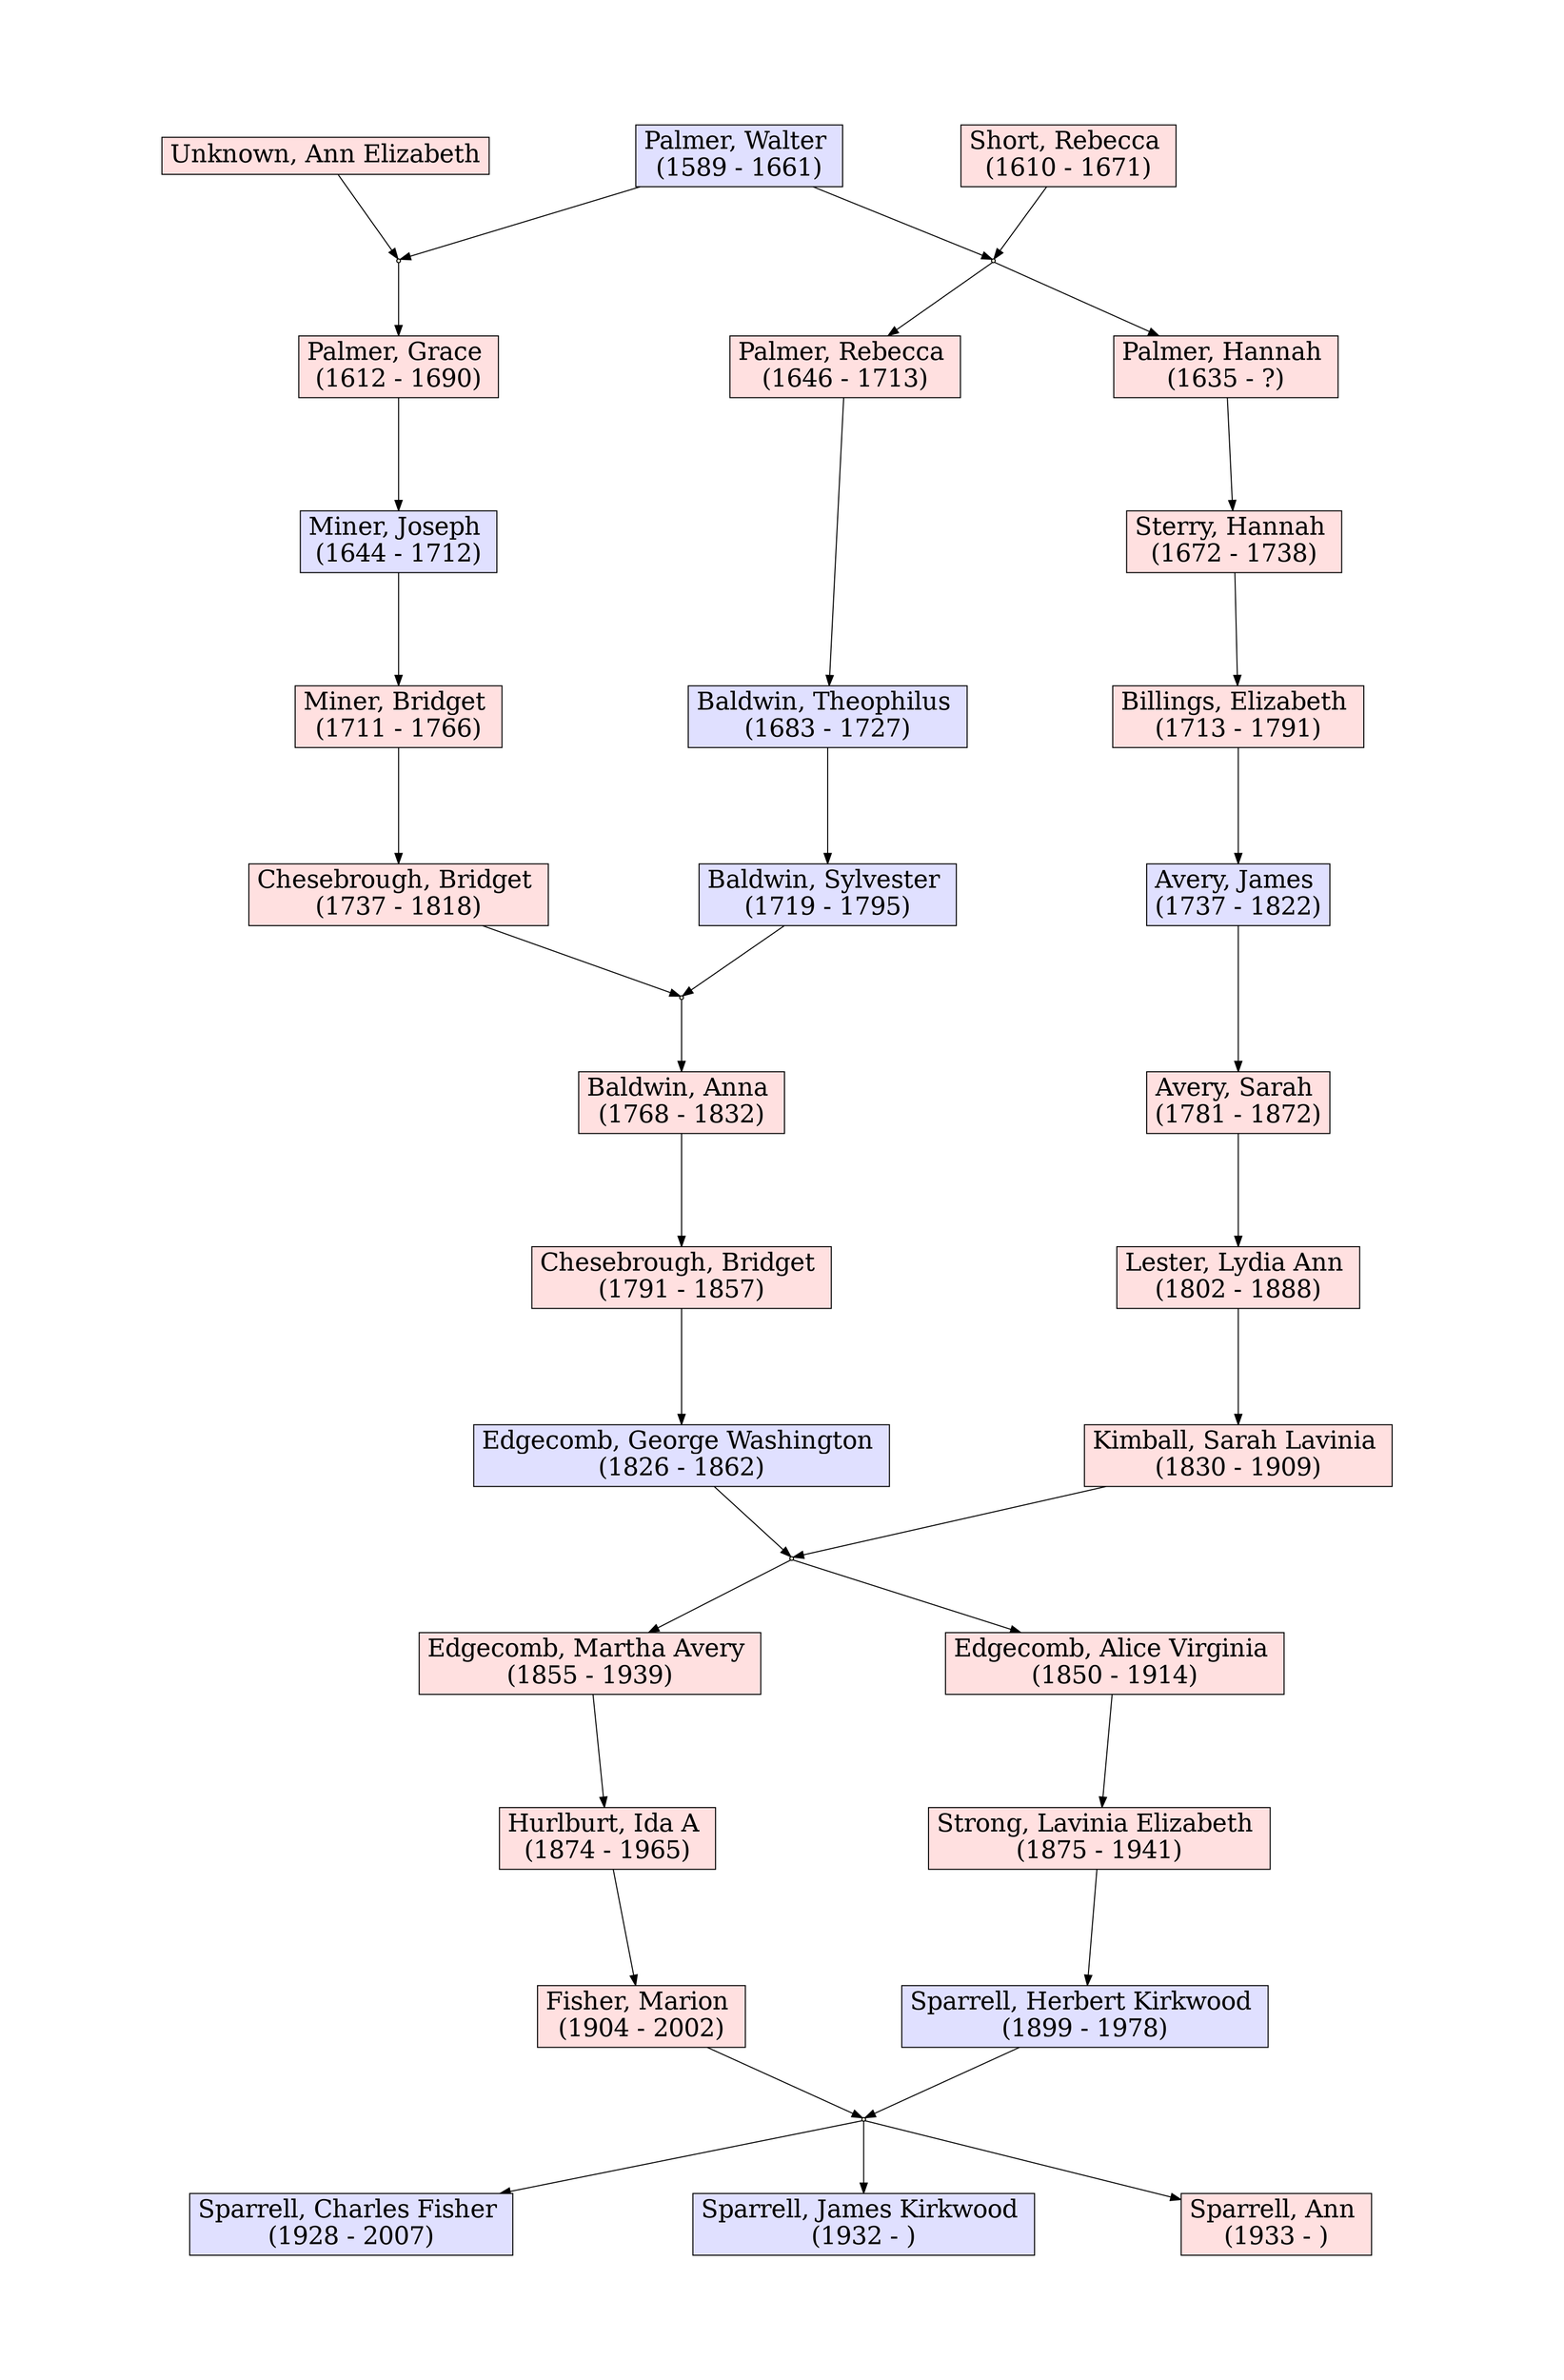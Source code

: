 digraph GRAMPS_graph
{
  bgcolor=white;
  center="true"; 
  charset="utf8";
  concentrate="false";
  dpi="72";
  graph [fontsize=14];
  margin="1.00,1.00"; 
  mclimit="99";
  nodesep="0.10";
  outputorder="edgesfirst";
#  page="21.00,32.00";
  pagedir="BL";
  rankdir="TB";
  ranksep="0.10";
  ratio="fill";
  searchsize="100";
  size="18.99,29.99"; 
  splines="true";

  edge [len=0.5 style=solid fontsize=14];
  node [style=filled fontsize=24];

# Number of people in database:    885
# Number of people of interest:    46
# Number of families in database:  475
# Number of families of interest:  22
# Additional people removed:       0
# Additional families removed:     0
# Initial list of people of interest:
# -> I0720, Ann Elizabeth Unknown010
# -> I1386, Walter Palmer
# -> I0721, Rebecca Short

  I0193 [ shape="box" fillcolor="#e0e0ff" style="solid,filled" label=<Sparrell, Charles Fisher <BR/>(1928 - 2007)> ];
  I1249 [ shape="box" fillcolor="#ffe0e0" style="solid,filled" label=<Palmer, Rebecca <BR/>(1646 - 1713)> ];
  I1367 [ shape="box" fillcolor="#e0e0ff" style="solid,filled" label=<Baldwin, Sylvester <BR/>(1719 - 1795)> ];
  I1383 [ shape="box" fillcolor="#e0e0ff" style="solid,filled" label=<Miner, Joseph <BR/>(1644 - 1712)> ];
  I1049 [ shape="box" fillcolor="#e0e0ff" style="solid,filled" label=<Edgecomb, George Washington <BR/>(1826 - 1862)> ];
  I0721 [ shape="box" fillcolor="#ffe0e0" style="solid,filled" label=<Short, Rebecca <BR/>(1610 - 1671)> ];
  I0376 [ shape="box" fillcolor="#ffe0e0" style="solid,filled" label=<Fisher, Marion <BR/>(1904 - 2002)> ];
  I0904 [ shape="box" fillcolor="#e0e0ff" style="solid,filled" label=<Sparrell, Herbert Kirkwood <BR/>(1899 - 1978)> ];
  I0000 [ shape="box" fillcolor="#e0e0ff" style="solid,filled" label=<Sparrell, James Kirkwood <BR/>(1932 - )> ];
  I0655 [ shape="box" fillcolor="#e0e0ff" style="solid,filled" label=<Avery, James <BR/>(1737 - 1822)> ];
  I0720 [ shape="box" fillcolor="#ffe0e0" style="solid,filled" label=<Unknown, Ann Elizabeth> ];
  I1071 [ shape="box" fillcolor="#ffe0e0" style="solid,filled" label=<Edgecomb, Martha Avery <BR/>(1855 - 1939)> ];
  I1386 [ shape="box" fillcolor="#e0e0ff" style="solid,filled" label=<Palmer, Walter <BR/>(1589 - 1661)> ];
  I1366 [ shape="box" fillcolor="#ffe0e0" style="solid,filled" label=<Baldwin, Anna <BR/>(1768 - 1832)> ];
  I0842 [ shape="box" fillcolor="#ffe0e0" style="solid,filled" label=<Palmer, Grace <BR/>(1612 - 1690)> ];
  I0407 [ shape="box" fillcolor="#ffe0e0" style="solid,filled" label=<Edgecomb, Alice Virginia <BR/>(1850 - 1914)> ];
  I1382 [ shape="box" fillcolor="#ffe0e0" style="solid,filled" label=<Miner, Bridget <BR/>(1711 - 1766)> ];
  I0658 [ shape="box" fillcolor="#ffe0e0" style="solid,filled" label=<Billings, Elizabeth <BR/>(1713 - 1791)> ];
  I1348 [ shape="box" fillcolor="#ffe0e0" style="solid,filled" label=<Avery, Sarah <BR/>(1781 - 1872)> ];
  I1093 [ shape="box" fillcolor="#ffe0e0" style="solid,filled" label=<Lester, Lydia Ann <BR/>(1802 - 1888)> ];
  I1368 [ shape="box" fillcolor="#ffe0e0" style="solid,filled" label=<Chesebrough, Bridget <BR/>(1737 - 1818)> ];
  I1060 [ shape="box" fillcolor="#ffe0e0" style="solid,filled" label=<Kimball, Sarah Lavinia <BR/>(1830 - 1909)> ];
  I0686 [ shape="box" fillcolor="#ffe0e0" style="solid,filled" label=<Palmer, Hannah <BR/>(1635 - ?)> ];
  I0680 [ shape="box" fillcolor="#ffe0e0" style="solid,filled" label=<Sterry, Hannah <BR/>(1672 - 1738)> ];
  I0194 [ shape="box" fillcolor="#ffe0e0" style="solid,filled" label=<Strong, Lavinia Elizabeth <BR/>(1875 - 1941)> ];
  I1166 [ shape="box" fillcolor="#ffe0e0" style="solid,filled" label=<Chesebrough, Bridget <BR/>(1791 - 1857)> ];
  I1264 [ shape="box" fillcolor="#e0e0ff" style="solid,filled" label=<Baldwin, Theophilus <BR/>(1683 - 1727)> ];
  I0001 [ shape="box" fillcolor="#ffe0e0" style="solid,filled" label=<Sparrell, Ann <BR/>(1933 - )> ];
  I0354 [ shape="box" fillcolor="#ffe0e0" style="solid,filled" label=<Hurlburt, Ida A <BR/>(1874 - 1965)> ];

  F0134 [ shape="point" fillcolor="#ffffe0" style="solid,filled" label="" ];
  F0260 [ shape="point" fillcolor="#ffffe0" style="solid,filled" label="1927\n3 children" ];
  F0383 [ shape="point" fillcolor="#ffffe0" style="solid,filled" label="1848\n2 children" ];
  F0135 [ shape="point" fillcolor="#ffffe0" style="solid,filled" label="1633\n2 children" ];
  F0454 [ shape="point" fillcolor="#ffffe0" style="solid,filled" label="1759" ];

  { rank = same; I1386; I0720; I0721; }
  { rank = same; I0842; I1249; I0686; }
  { rank = same; I1366; I1348; }


  I1249 -> I1264; // child:  Theophilus Baldwin

  subgraph cluster_F0134
  {
  style="invis";
  I1386 -> F0134; // father: Walter Palmer
  I0720 -> F0134; // mother: Ann Elizabeth Unknown010
  }
  F0134 -> I0842; // child:  Grace Palmer

  I0354 -> I0376; // child:  Marion Fisher

  I0680 -> I0658; // child:  Elizabeth Billings

  I0407 -> I0194; // child:  Lavinia Elizabeth Strong

  I0194 -> I0904; // child:  Herbert Kirkwood Sparrell

  I1093 -> I1060; // child:  Sarah Lavinia Kimball

  I0658 -> I0655; // child:  James Avery

  I1071 -> I0354; // child:  Ida A Hurlburt

  I0686 -> I0680; // child:  Hannah Sterry

  I1348 -> I1093; // child:  Lydia Ann Lester

  subgraph cluster_F0260
  {
  style="invis";
  I0904 -> F0260; // father: Herbert Kirkwood Sparrell
  I0376 -> F0260; // mother: Marion Fisher
  }
  F0260 -> I0193; // child:  Charles Fisher Sparrell
  F0260 -> I0000; // child:  James Kirkwood Sparrell
  F0260 -> I0001; // child:  Ann Sparrell

  subgraph cluster_F0383
  {
  style="invis";
  I1049 -> F0383; // father: George Washington Edgecomb
  I1060 -> F0383; // mother: Sarah Lavinia Kimball
  }
  F0383 -> I0407; // child:  Alice Virginia Edgecomb
  F0383 -> I1071; // child:  Martha Avery Edgecomb

  I1383 -> I1382; // child:  Bridget Miner

  I1366 -> I1166; // child:  Bridget Chesebrough

  I1382 -> I1368; // child:  Bridget Chesebrough

  subgraph cluster_F0135
  {
  style="invis";
  I1386 -> F0135; // father: Walter Palmer
  I0721 -> F0135; // mother: Rebecca Short
  }
  F0135 -> I0686; // child:  Hannah Palmer
  F0135 -> I1249; // child:  Rebecca Palmer

  I0842 -> I1383; // child:  Joseph Miner

  I1264 -> I1367; // child:  Sylvester Baldwin

  subgraph cluster_F0454
  {
  style="invis";
  I1367 -> F0454; // father: Sylvester Baldwin
  I1368 -> F0454; // mother: Bridget Chesebrough
  }
  F0454 -> I1366; // child:  Anna Baldwin

  I0655 -> I1348; // child:  Sarah Avery

  I1166 -> I1049; // child:  George Washington Edgecomb
}

